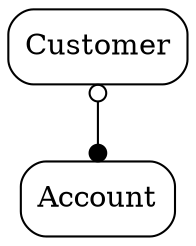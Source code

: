 digraph models_diagram {
  graph[overlap=false, splines=true]
  "Account" [shape=Mrecord, label="Account"]
  "Customer" [shape=Mrecord, label="Customer"]
  "Customer" -> "Account" [
    arrowtail=odot, arrowhead=dot, dir=both
  ]
}

